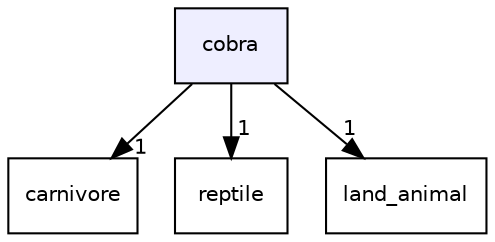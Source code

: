 digraph "cobra" {
  compound=true
  node [ fontsize="10", fontname="Helvetica"];
  edge [ labelfontsize="10", labelfontname="Helvetica"];
  dir_d074353df1a3711b0016dcee41613c3a [shape=box, label="cobra", style="filled", fillcolor="#eeeeff", pencolor="black", URL="dir_d074353df1a3711b0016dcee41613c3a.html"];
  dir_edf397f3234c08e1347fc2ffaa9619ef [shape=box label="carnivore" URL="dir_edf397f3234c08e1347fc2ffaa9619ef.html"];
  dir_fa7757de16a5f4e19850c013963341ae [shape=box label="reptile" URL="dir_fa7757de16a5f4e19850c013963341ae.html"];
  dir_83a52d803fb4dfb8ef6086e0996b54b1 [shape=box label="land_animal" URL="dir_83a52d803fb4dfb8ef6086e0996b54b1.html"];
  dir_d074353df1a3711b0016dcee41613c3a->dir_edf397f3234c08e1347fc2ffaa9619ef [headlabel="1", labeldistance=1.5 headhref="dir_000007_000005.html"];
  dir_d074353df1a3711b0016dcee41613c3a->dir_fa7757de16a5f4e19850c013963341ae [headlabel="1", labeldistance=1.5 headhref="dir_000007_000040.html"];
  dir_d074353df1a3711b0016dcee41613c3a->dir_83a52d803fb4dfb8ef6086e0996b54b1 [headlabel="1", labeldistance=1.5 headhref="dir_000007_000026.html"];
}
